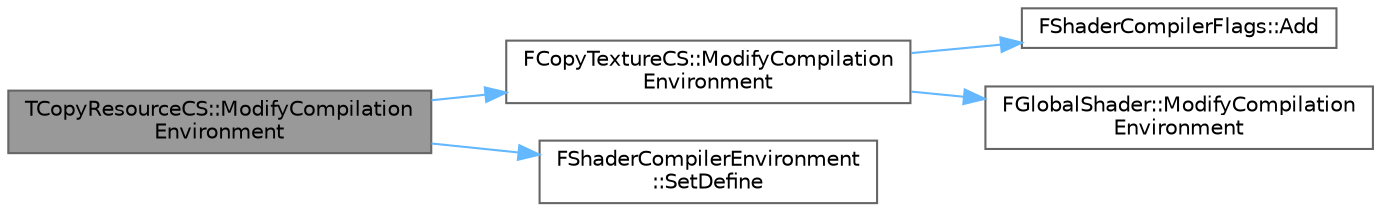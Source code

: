 digraph "TCopyResourceCS::ModifyCompilationEnvironment"
{
 // INTERACTIVE_SVG=YES
 // LATEX_PDF_SIZE
  bgcolor="transparent";
  edge [fontname=Helvetica,fontsize=10,labelfontname=Helvetica,labelfontsize=10];
  node [fontname=Helvetica,fontsize=10,shape=box,height=0.2,width=0.4];
  rankdir="LR";
  Node1 [id="Node000001",label="TCopyResourceCS::ModifyCompilation\lEnvironment",height=0.2,width=0.4,color="gray40", fillcolor="grey60", style="filled", fontcolor="black",tooltip=" "];
  Node1 -> Node2 [id="edge1_Node000001_Node000002",color="steelblue1",style="solid",tooltip=" "];
  Node2 [id="Node000002",label="FCopyTextureCS::ModifyCompilation\lEnvironment",height=0.2,width=0.4,color="grey40", fillcolor="white", style="filled",URL="$d0/d59/classFCopyTextureCS.html#a16dacc97171ae15ab4a0df39c996992d",tooltip=" "];
  Node2 -> Node3 [id="edge2_Node000002_Node000003",color="steelblue1",style="solid",tooltip=" "];
  Node3 [id="Node000003",label="FShaderCompilerFlags::Add",height=0.2,width=0.4,color="grey40", fillcolor="white", style="filled",URL="$df/d12/classFShaderCompilerFlags.html#a5942c80e2fd90f95959d37927fcb6533",tooltip=" "];
  Node2 -> Node4 [id="edge3_Node000002_Node000004",color="steelblue1",style="solid",tooltip=" "];
  Node4 [id="Node000004",label="FGlobalShader::ModifyCompilation\lEnvironment",height=0.2,width=0.4,color="grey40", fillcolor="white", style="filled",URL="$d6/dce/classFGlobalShader.html#a44144cc966e70a5930ef0fd6335ffe3c",tooltip=" "];
  Node1 -> Node5 [id="edge4_Node000001_Node000005",color="steelblue1",style="solid",tooltip=" "];
  Node5 [id="Node000005",label="FShaderCompilerEnvironment\l::SetDefine",height=0.2,width=0.4,color="grey40", fillcolor="white", style="filled",URL="$d7/d54/structFShaderCompilerEnvironment.html#a34cea4638a3b61afe7063459c940fb61",tooltip="Works for TCHAR e.g."];
}
